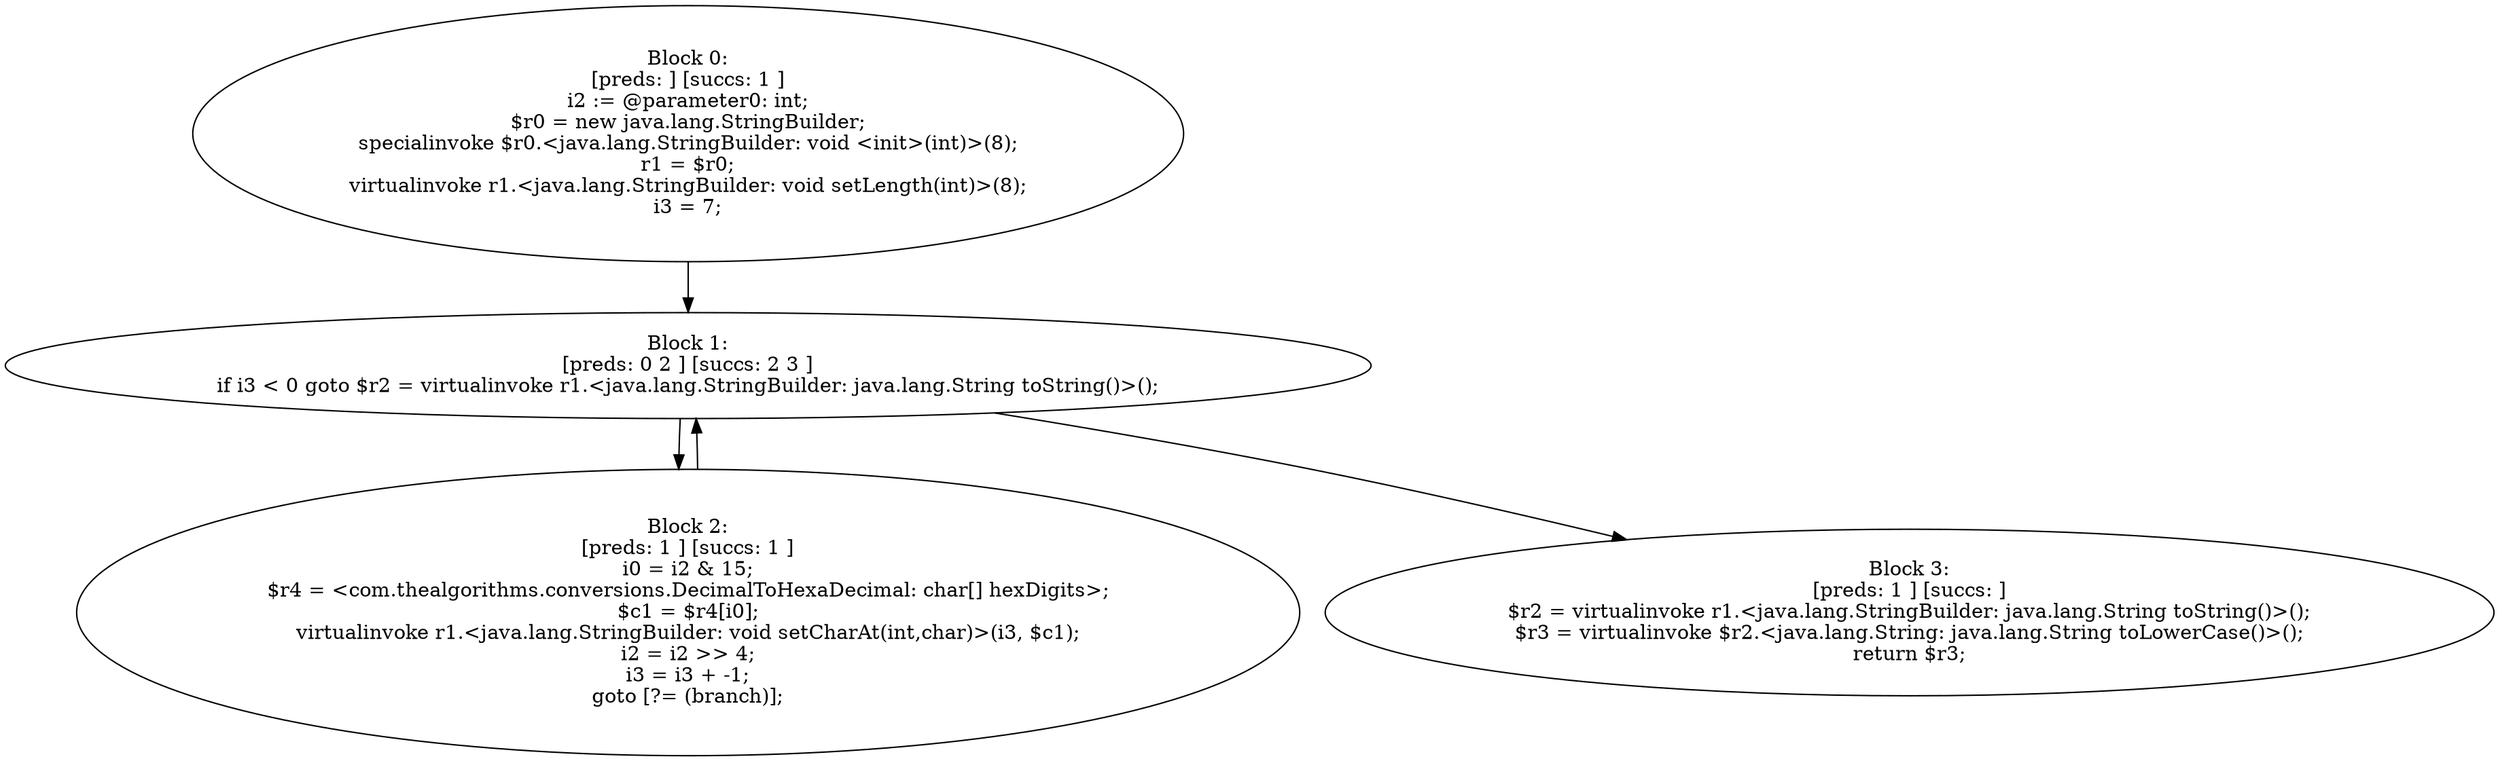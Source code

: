 digraph "unitGraph" {
    "Block 0:
[preds: ] [succs: 1 ]
i2 := @parameter0: int;
$r0 = new java.lang.StringBuilder;
specialinvoke $r0.<java.lang.StringBuilder: void <init>(int)>(8);
r1 = $r0;
virtualinvoke r1.<java.lang.StringBuilder: void setLength(int)>(8);
i3 = 7;
"
    "Block 1:
[preds: 0 2 ] [succs: 2 3 ]
if i3 < 0 goto $r2 = virtualinvoke r1.<java.lang.StringBuilder: java.lang.String toString()>();
"
    "Block 2:
[preds: 1 ] [succs: 1 ]
i0 = i2 & 15;
$r4 = <com.thealgorithms.conversions.DecimalToHexaDecimal: char[] hexDigits>;
$c1 = $r4[i0];
virtualinvoke r1.<java.lang.StringBuilder: void setCharAt(int,char)>(i3, $c1);
i2 = i2 >> 4;
i3 = i3 + -1;
goto [?= (branch)];
"
    "Block 3:
[preds: 1 ] [succs: ]
$r2 = virtualinvoke r1.<java.lang.StringBuilder: java.lang.String toString()>();
$r3 = virtualinvoke $r2.<java.lang.String: java.lang.String toLowerCase()>();
return $r3;
"
    "Block 0:
[preds: ] [succs: 1 ]
i2 := @parameter0: int;
$r0 = new java.lang.StringBuilder;
specialinvoke $r0.<java.lang.StringBuilder: void <init>(int)>(8);
r1 = $r0;
virtualinvoke r1.<java.lang.StringBuilder: void setLength(int)>(8);
i3 = 7;
"->"Block 1:
[preds: 0 2 ] [succs: 2 3 ]
if i3 < 0 goto $r2 = virtualinvoke r1.<java.lang.StringBuilder: java.lang.String toString()>();
";
    "Block 1:
[preds: 0 2 ] [succs: 2 3 ]
if i3 < 0 goto $r2 = virtualinvoke r1.<java.lang.StringBuilder: java.lang.String toString()>();
"->"Block 2:
[preds: 1 ] [succs: 1 ]
i0 = i2 & 15;
$r4 = <com.thealgorithms.conversions.DecimalToHexaDecimal: char[] hexDigits>;
$c1 = $r4[i0];
virtualinvoke r1.<java.lang.StringBuilder: void setCharAt(int,char)>(i3, $c1);
i2 = i2 >> 4;
i3 = i3 + -1;
goto [?= (branch)];
";
    "Block 1:
[preds: 0 2 ] [succs: 2 3 ]
if i3 < 0 goto $r2 = virtualinvoke r1.<java.lang.StringBuilder: java.lang.String toString()>();
"->"Block 3:
[preds: 1 ] [succs: ]
$r2 = virtualinvoke r1.<java.lang.StringBuilder: java.lang.String toString()>();
$r3 = virtualinvoke $r2.<java.lang.String: java.lang.String toLowerCase()>();
return $r3;
";
    "Block 2:
[preds: 1 ] [succs: 1 ]
i0 = i2 & 15;
$r4 = <com.thealgorithms.conversions.DecimalToHexaDecimal: char[] hexDigits>;
$c1 = $r4[i0];
virtualinvoke r1.<java.lang.StringBuilder: void setCharAt(int,char)>(i3, $c1);
i2 = i2 >> 4;
i3 = i3 + -1;
goto [?= (branch)];
"->"Block 1:
[preds: 0 2 ] [succs: 2 3 ]
if i3 < 0 goto $r2 = virtualinvoke r1.<java.lang.StringBuilder: java.lang.String toString()>();
";
}
